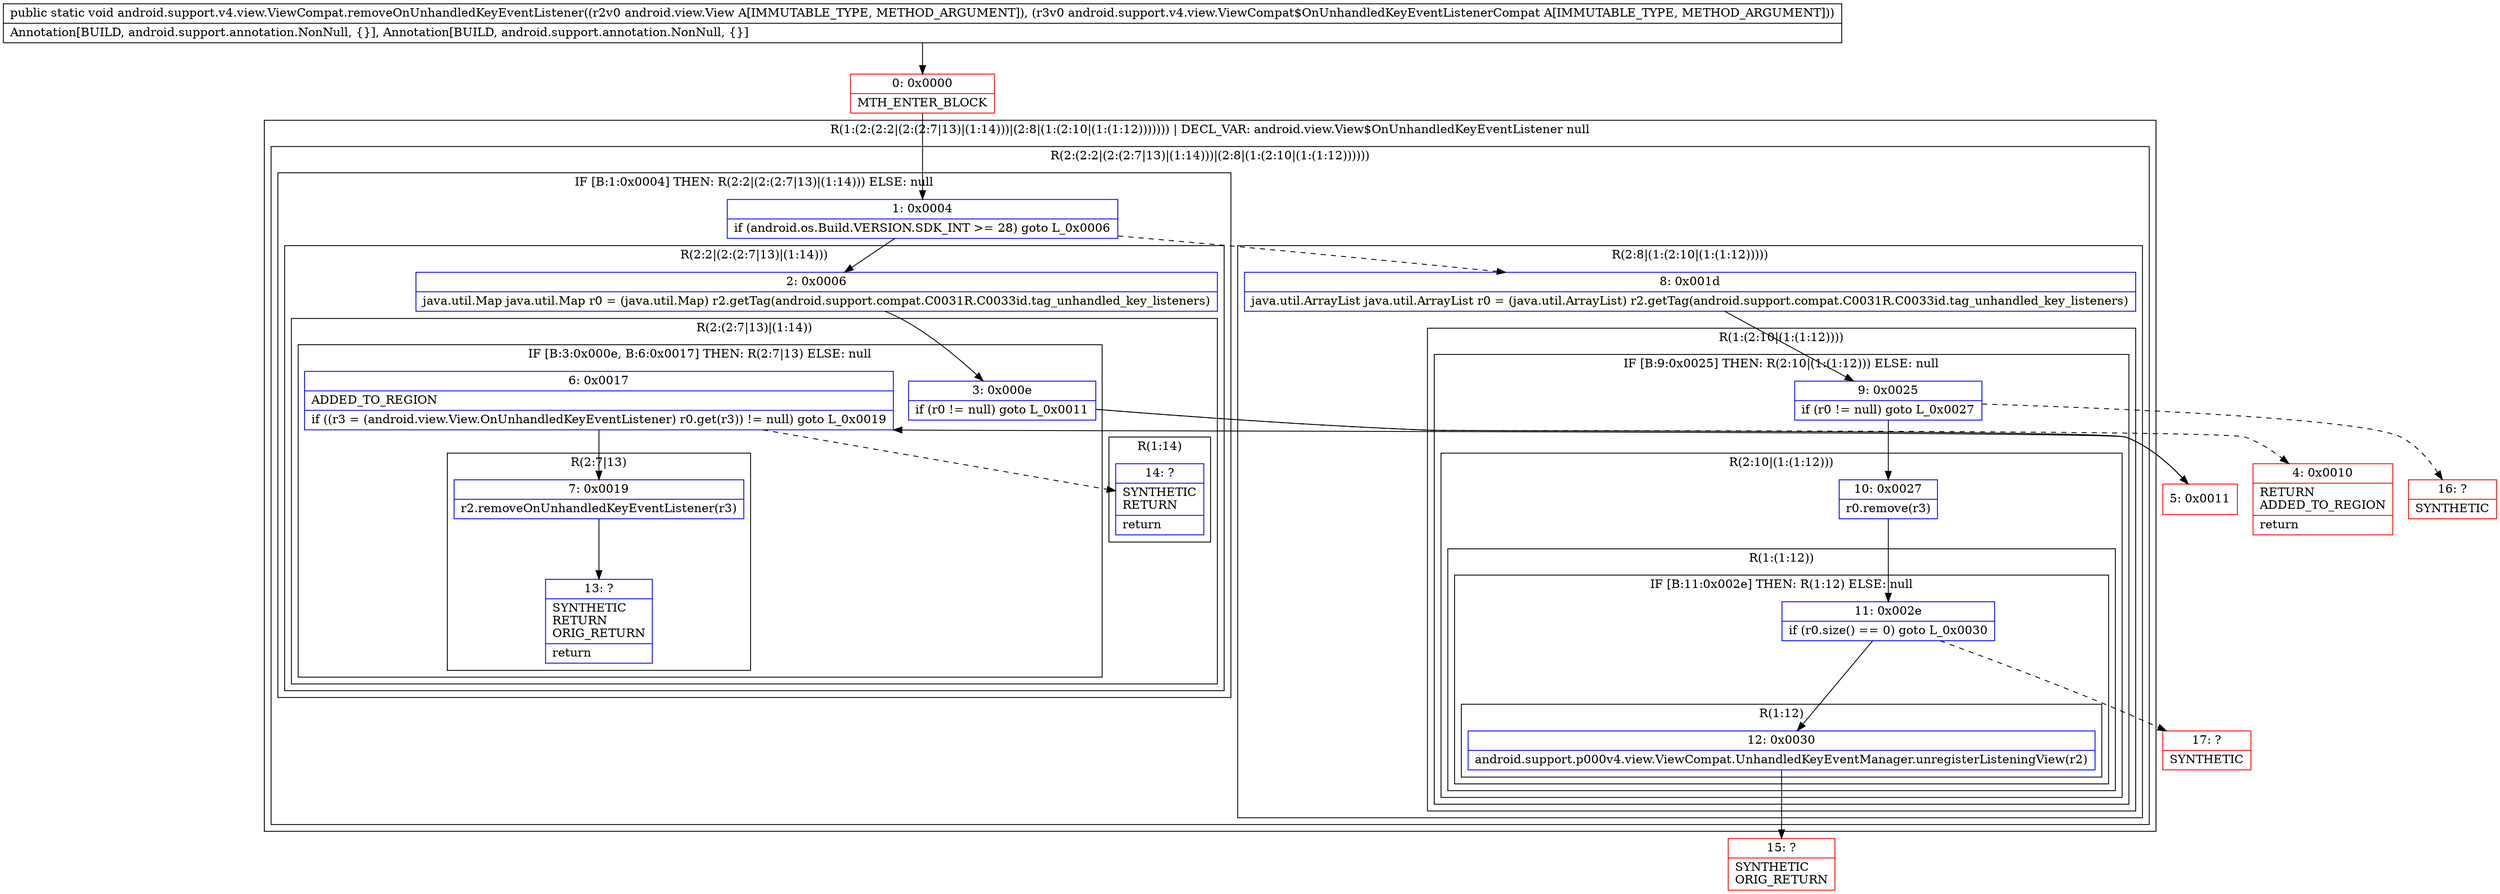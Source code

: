 digraph "CFG forandroid.support.v4.view.ViewCompat.removeOnUnhandledKeyEventListener(Landroid\/view\/View;Landroid\/support\/v4\/view\/ViewCompat$OnUnhandledKeyEventListenerCompat;)V" {
subgraph cluster_Region_78906498 {
label = "R(1:(2:(2:2|(2:(2:7|13)|(1:14)))|(2:8|(1:(2:10|(1:(1:12))))))) | DECL_VAR: android.view.View$OnUnhandledKeyEventListener null\l";
node [shape=record,color=blue];
subgraph cluster_Region_44737745 {
label = "R(2:(2:2|(2:(2:7|13)|(1:14)))|(2:8|(1:(2:10|(1:(1:12))))))";
node [shape=record,color=blue];
subgraph cluster_IfRegion_975830804 {
label = "IF [B:1:0x0004] THEN: R(2:2|(2:(2:7|13)|(1:14))) ELSE: null";
node [shape=record,color=blue];
Node_1 [shape=record,label="{1\:\ 0x0004|if (android.os.Build.VERSION.SDK_INT \>= 28) goto L_0x0006\l}"];
subgraph cluster_Region_1432456637 {
label = "R(2:2|(2:(2:7|13)|(1:14)))";
node [shape=record,color=blue];
Node_2 [shape=record,label="{2\:\ 0x0006|java.util.Map java.util.Map r0 = (java.util.Map) r2.getTag(android.support.compat.C0031R.C0033id.tag_unhandled_key_listeners)\l}"];
subgraph cluster_Region_1327670888 {
label = "R(2:(2:7|13)|(1:14))";
node [shape=record,color=blue];
subgraph cluster_IfRegion_900380038 {
label = "IF [B:3:0x000e, B:6:0x0017] THEN: R(2:7|13) ELSE: null";
node [shape=record,color=blue];
Node_3 [shape=record,label="{3\:\ 0x000e|if (r0 != null) goto L_0x0011\l}"];
Node_6 [shape=record,label="{6\:\ 0x0017|ADDED_TO_REGION\l|if ((r3 = (android.view.View.OnUnhandledKeyEventListener) r0.get(r3)) != null) goto L_0x0019\l}"];
subgraph cluster_Region_1796619034 {
label = "R(2:7|13)";
node [shape=record,color=blue];
Node_7 [shape=record,label="{7\:\ 0x0019|r2.removeOnUnhandledKeyEventListener(r3)\l}"];
Node_13 [shape=record,label="{13\:\ ?|SYNTHETIC\lRETURN\lORIG_RETURN\l|return\l}"];
}
}
subgraph cluster_Region_1011717765 {
label = "R(1:14)";
node [shape=record,color=blue];
Node_14 [shape=record,label="{14\:\ ?|SYNTHETIC\lRETURN\l|return\l}"];
}
}
}
}
subgraph cluster_Region_1141956602 {
label = "R(2:8|(1:(2:10|(1:(1:12)))))";
node [shape=record,color=blue];
Node_8 [shape=record,label="{8\:\ 0x001d|java.util.ArrayList java.util.ArrayList r0 = (java.util.ArrayList) r2.getTag(android.support.compat.C0031R.C0033id.tag_unhandled_key_listeners)\l}"];
subgraph cluster_Region_1240010567 {
label = "R(1:(2:10|(1:(1:12))))";
node [shape=record,color=blue];
subgraph cluster_IfRegion_1533503886 {
label = "IF [B:9:0x0025] THEN: R(2:10|(1:(1:12))) ELSE: null";
node [shape=record,color=blue];
Node_9 [shape=record,label="{9\:\ 0x0025|if (r0 != null) goto L_0x0027\l}"];
subgraph cluster_Region_1841942278 {
label = "R(2:10|(1:(1:12)))";
node [shape=record,color=blue];
Node_10 [shape=record,label="{10\:\ 0x0027|r0.remove(r3)\l}"];
subgraph cluster_Region_321053172 {
label = "R(1:(1:12))";
node [shape=record,color=blue];
subgraph cluster_IfRegion_390889377 {
label = "IF [B:11:0x002e] THEN: R(1:12) ELSE: null";
node [shape=record,color=blue];
Node_11 [shape=record,label="{11\:\ 0x002e|if (r0.size() == 0) goto L_0x0030\l}"];
subgraph cluster_Region_1228326497 {
label = "R(1:12)";
node [shape=record,color=blue];
Node_12 [shape=record,label="{12\:\ 0x0030|android.support.p000v4.view.ViewCompat.UnhandledKeyEventManager.unregisterListeningView(r2)\l}"];
}
}
}
}
}
}
}
}
}
Node_0 [shape=record,color=red,label="{0\:\ 0x0000|MTH_ENTER_BLOCK\l}"];
Node_4 [shape=record,color=red,label="{4\:\ 0x0010|RETURN\lADDED_TO_REGION\l|return\l}"];
Node_5 [shape=record,color=red,label="{5\:\ 0x0011}"];
Node_15 [shape=record,color=red,label="{15\:\ ?|SYNTHETIC\lORIG_RETURN\l}"];
Node_16 [shape=record,color=red,label="{16\:\ ?|SYNTHETIC\l}"];
Node_17 [shape=record,color=red,label="{17\:\ ?|SYNTHETIC\l}"];
MethodNode[shape=record,label="{public static void android.support.v4.view.ViewCompat.removeOnUnhandledKeyEventListener((r2v0 android.view.View A[IMMUTABLE_TYPE, METHOD_ARGUMENT]), (r3v0 android.support.v4.view.ViewCompat$OnUnhandledKeyEventListenerCompat A[IMMUTABLE_TYPE, METHOD_ARGUMENT]))  | Annotation[BUILD, android.support.annotation.NonNull, \{\}], Annotation[BUILD, android.support.annotation.NonNull, \{\}]\l}"];
MethodNode -> Node_0;
Node_1 -> Node_2;
Node_1 -> Node_8[style=dashed];
Node_2 -> Node_3;
Node_3 -> Node_4[style=dashed];
Node_3 -> Node_5;
Node_6 -> Node_7;
Node_6 -> Node_14[style=dashed];
Node_7 -> Node_13;
Node_8 -> Node_9;
Node_9 -> Node_10;
Node_9 -> Node_16[style=dashed];
Node_10 -> Node_11;
Node_11 -> Node_12;
Node_11 -> Node_17[style=dashed];
Node_12 -> Node_15;
Node_0 -> Node_1;
Node_5 -> Node_6;
}

